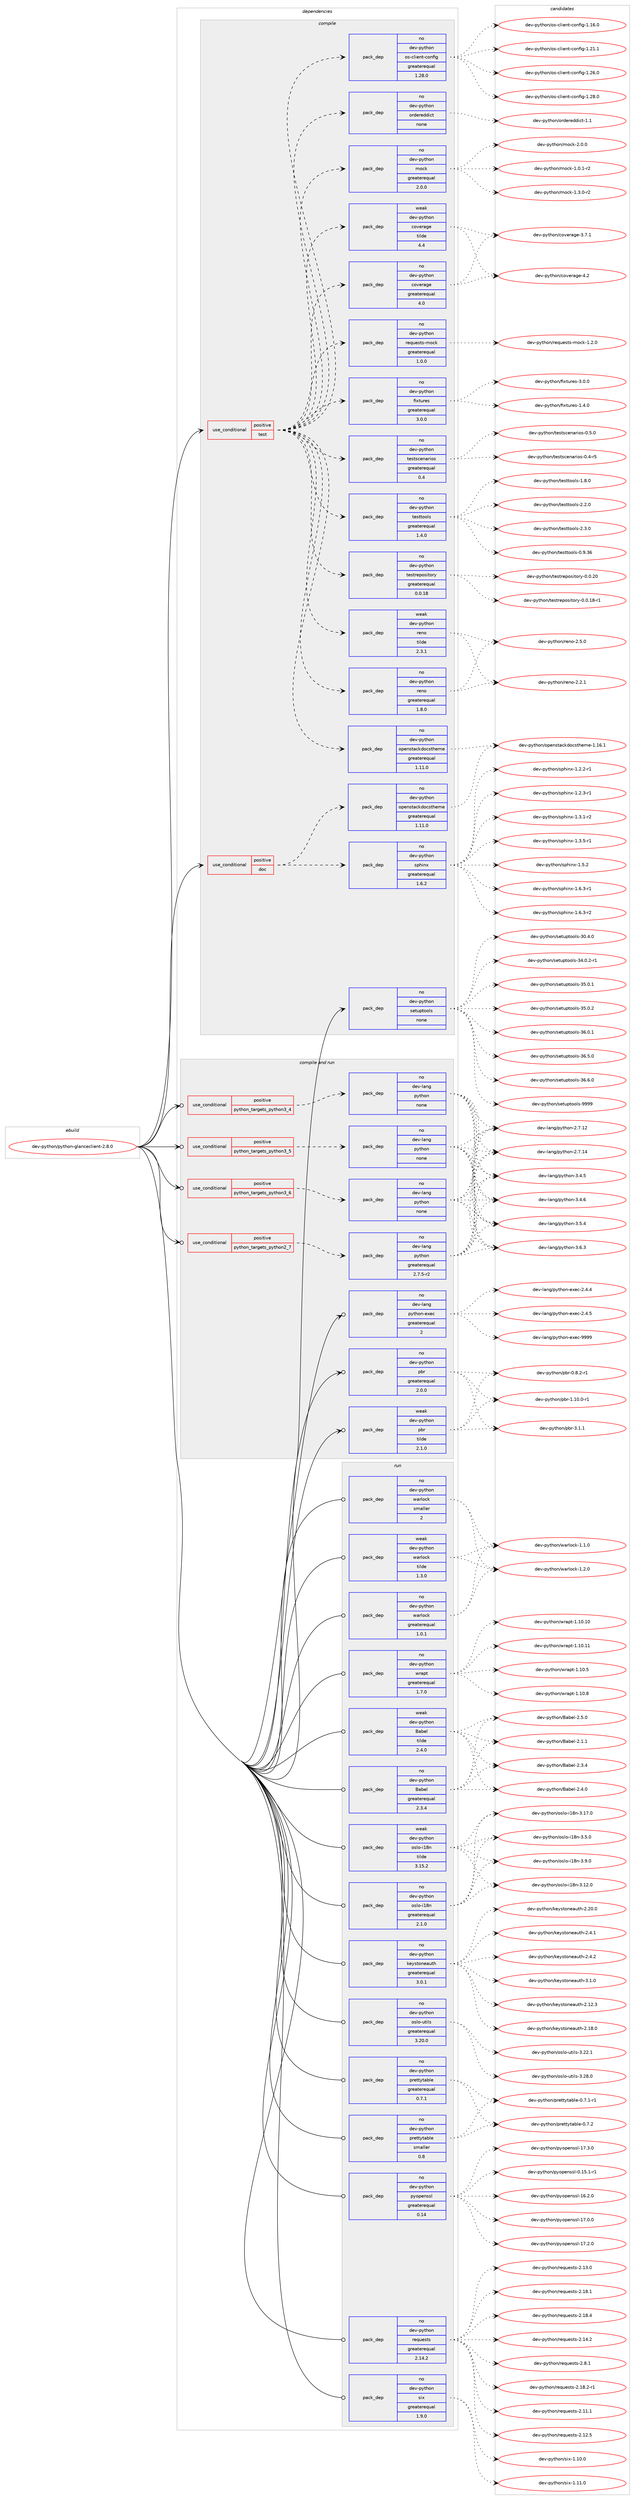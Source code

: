 digraph prolog {

# *************
# Graph options
# *************

newrank=true;
concentrate=true;
compound=true;
graph [rankdir=LR,fontname=Helvetica,fontsize=10,ranksep=1.5];#, ranksep=2.5, nodesep=0.2];
edge  [arrowhead=vee];
node  [fontname=Helvetica,fontsize=10];

# **********
# The ebuild
# **********

subgraph cluster_leftcol {
color=gray;
rank=same;
label=<<i>ebuild</i>>;
id [label="dev-python/python-glanceclient-2.8.0", color=red, width=4, href="../dev-python/python-glanceclient-2.8.0.svg"];
}

# ****************
# The dependencies
# ****************

subgraph cluster_midcol {
color=gray;
label=<<i>dependencies</i>>;
subgraph cluster_compile {
fillcolor="#eeeeee";
style=filled;
label=<<i>compile</i>>;
subgraph cond40049 {
dependency181586 [label=<<TABLE BORDER="0" CELLBORDER="1" CELLSPACING="0" CELLPADDING="4"><TR><TD ROWSPAN="3" CELLPADDING="10">use_conditional</TD></TR><TR><TD>positive</TD></TR><TR><TD>doc</TD></TR></TABLE>>, shape=none, color=red];
subgraph pack137589 {
dependency181587 [label=<<TABLE BORDER="0" CELLBORDER="1" CELLSPACING="0" CELLPADDING="4" WIDTH="220"><TR><TD ROWSPAN="6" CELLPADDING="30">pack_dep</TD></TR><TR><TD WIDTH="110">no</TD></TR><TR><TD>dev-python</TD></TR><TR><TD>openstackdocstheme</TD></TR><TR><TD>greaterequal</TD></TR><TR><TD>1.11.0</TD></TR></TABLE>>, shape=none, color=blue];
}
dependency181586:e -> dependency181587:w [weight=20,style="dashed",arrowhead="vee"];
subgraph pack137590 {
dependency181588 [label=<<TABLE BORDER="0" CELLBORDER="1" CELLSPACING="0" CELLPADDING="4" WIDTH="220"><TR><TD ROWSPAN="6" CELLPADDING="30">pack_dep</TD></TR><TR><TD WIDTH="110">no</TD></TR><TR><TD>dev-python</TD></TR><TR><TD>sphinx</TD></TR><TR><TD>greaterequal</TD></TR><TR><TD>1.6.2</TD></TR></TABLE>>, shape=none, color=blue];
}
dependency181586:e -> dependency181588:w [weight=20,style="dashed",arrowhead="vee"];
}
id:e -> dependency181586:w [weight=20,style="solid",arrowhead="vee"];
subgraph cond40050 {
dependency181589 [label=<<TABLE BORDER="0" CELLBORDER="1" CELLSPACING="0" CELLPADDING="4"><TR><TD ROWSPAN="3" CELLPADDING="10">use_conditional</TD></TR><TR><TD>positive</TD></TR><TR><TD>test</TD></TR></TABLE>>, shape=none, color=red];
subgraph pack137591 {
dependency181590 [label=<<TABLE BORDER="0" CELLBORDER="1" CELLSPACING="0" CELLPADDING="4" WIDTH="220"><TR><TD ROWSPAN="6" CELLPADDING="30">pack_dep</TD></TR><TR><TD WIDTH="110">no</TD></TR><TR><TD>dev-python</TD></TR><TR><TD>coverage</TD></TR><TR><TD>greaterequal</TD></TR><TR><TD>4.0</TD></TR></TABLE>>, shape=none, color=blue];
}
dependency181589:e -> dependency181590:w [weight=20,style="dashed",arrowhead="vee"];
subgraph pack137592 {
dependency181591 [label=<<TABLE BORDER="0" CELLBORDER="1" CELLSPACING="0" CELLPADDING="4" WIDTH="220"><TR><TD ROWSPAN="6" CELLPADDING="30">pack_dep</TD></TR><TR><TD WIDTH="110">weak</TD></TR><TR><TD>dev-python</TD></TR><TR><TD>coverage</TD></TR><TR><TD>tilde</TD></TR><TR><TD>4.4</TD></TR></TABLE>>, shape=none, color=blue];
}
dependency181589:e -> dependency181591:w [weight=20,style="dashed",arrowhead="vee"];
subgraph pack137593 {
dependency181592 [label=<<TABLE BORDER="0" CELLBORDER="1" CELLSPACING="0" CELLPADDING="4" WIDTH="220"><TR><TD ROWSPAN="6" CELLPADDING="30">pack_dep</TD></TR><TR><TD WIDTH="110">no</TD></TR><TR><TD>dev-python</TD></TR><TR><TD>mock</TD></TR><TR><TD>greaterequal</TD></TR><TR><TD>2.0.0</TD></TR></TABLE>>, shape=none, color=blue];
}
dependency181589:e -> dependency181592:w [weight=20,style="dashed",arrowhead="vee"];
subgraph pack137594 {
dependency181593 [label=<<TABLE BORDER="0" CELLBORDER="1" CELLSPACING="0" CELLPADDING="4" WIDTH="220"><TR><TD ROWSPAN="6" CELLPADDING="30">pack_dep</TD></TR><TR><TD WIDTH="110">no</TD></TR><TR><TD>dev-python</TD></TR><TR><TD>ordereddict</TD></TR><TR><TD>none</TD></TR><TR><TD></TD></TR></TABLE>>, shape=none, color=blue];
}
dependency181589:e -> dependency181593:w [weight=20,style="dashed",arrowhead="vee"];
subgraph pack137595 {
dependency181594 [label=<<TABLE BORDER="0" CELLBORDER="1" CELLSPACING="0" CELLPADDING="4" WIDTH="220"><TR><TD ROWSPAN="6" CELLPADDING="30">pack_dep</TD></TR><TR><TD WIDTH="110">no</TD></TR><TR><TD>dev-python</TD></TR><TR><TD>os-client-config</TD></TR><TR><TD>greaterequal</TD></TR><TR><TD>1.28.0</TD></TR></TABLE>>, shape=none, color=blue];
}
dependency181589:e -> dependency181594:w [weight=20,style="dashed",arrowhead="vee"];
subgraph pack137596 {
dependency181595 [label=<<TABLE BORDER="0" CELLBORDER="1" CELLSPACING="0" CELLPADDING="4" WIDTH="220"><TR><TD ROWSPAN="6" CELLPADDING="30">pack_dep</TD></TR><TR><TD WIDTH="110">no</TD></TR><TR><TD>dev-python</TD></TR><TR><TD>openstackdocstheme</TD></TR><TR><TD>greaterequal</TD></TR><TR><TD>1.11.0</TD></TR></TABLE>>, shape=none, color=blue];
}
dependency181589:e -> dependency181595:w [weight=20,style="dashed",arrowhead="vee"];
subgraph pack137597 {
dependency181596 [label=<<TABLE BORDER="0" CELLBORDER="1" CELLSPACING="0" CELLPADDING="4" WIDTH="220"><TR><TD ROWSPAN="6" CELLPADDING="30">pack_dep</TD></TR><TR><TD WIDTH="110">no</TD></TR><TR><TD>dev-python</TD></TR><TR><TD>reno</TD></TR><TR><TD>greaterequal</TD></TR><TR><TD>1.8.0</TD></TR></TABLE>>, shape=none, color=blue];
}
dependency181589:e -> dependency181596:w [weight=20,style="dashed",arrowhead="vee"];
subgraph pack137598 {
dependency181597 [label=<<TABLE BORDER="0" CELLBORDER="1" CELLSPACING="0" CELLPADDING="4" WIDTH="220"><TR><TD ROWSPAN="6" CELLPADDING="30">pack_dep</TD></TR><TR><TD WIDTH="110">weak</TD></TR><TR><TD>dev-python</TD></TR><TR><TD>reno</TD></TR><TR><TD>tilde</TD></TR><TR><TD>2.3.1</TD></TR></TABLE>>, shape=none, color=blue];
}
dependency181589:e -> dependency181597:w [weight=20,style="dashed",arrowhead="vee"];
subgraph pack137599 {
dependency181598 [label=<<TABLE BORDER="0" CELLBORDER="1" CELLSPACING="0" CELLPADDING="4" WIDTH="220"><TR><TD ROWSPAN="6" CELLPADDING="30">pack_dep</TD></TR><TR><TD WIDTH="110">no</TD></TR><TR><TD>dev-python</TD></TR><TR><TD>testrepository</TD></TR><TR><TD>greaterequal</TD></TR><TR><TD>0.0.18</TD></TR></TABLE>>, shape=none, color=blue];
}
dependency181589:e -> dependency181598:w [weight=20,style="dashed",arrowhead="vee"];
subgraph pack137600 {
dependency181599 [label=<<TABLE BORDER="0" CELLBORDER="1" CELLSPACING="0" CELLPADDING="4" WIDTH="220"><TR><TD ROWSPAN="6" CELLPADDING="30">pack_dep</TD></TR><TR><TD WIDTH="110">no</TD></TR><TR><TD>dev-python</TD></TR><TR><TD>testtools</TD></TR><TR><TD>greaterequal</TD></TR><TR><TD>1.4.0</TD></TR></TABLE>>, shape=none, color=blue];
}
dependency181589:e -> dependency181599:w [weight=20,style="dashed",arrowhead="vee"];
subgraph pack137601 {
dependency181600 [label=<<TABLE BORDER="0" CELLBORDER="1" CELLSPACING="0" CELLPADDING="4" WIDTH="220"><TR><TD ROWSPAN="6" CELLPADDING="30">pack_dep</TD></TR><TR><TD WIDTH="110">no</TD></TR><TR><TD>dev-python</TD></TR><TR><TD>testscenarios</TD></TR><TR><TD>greaterequal</TD></TR><TR><TD>0.4</TD></TR></TABLE>>, shape=none, color=blue];
}
dependency181589:e -> dependency181600:w [weight=20,style="dashed",arrowhead="vee"];
subgraph pack137602 {
dependency181601 [label=<<TABLE BORDER="0" CELLBORDER="1" CELLSPACING="0" CELLPADDING="4" WIDTH="220"><TR><TD ROWSPAN="6" CELLPADDING="30">pack_dep</TD></TR><TR><TD WIDTH="110">no</TD></TR><TR><TD>dev-python</TD></TR><TR><TD>fixtures</TD></TR><TR><TD>greaterequal</TD></TR><TR><TD>3.0.0</TD></TR></TABLE>>, shape=none, color=blue];
}
dependency181589:e -> dependency181601:w [weight=20,style="dashed",arrowhead="vee"];
subgraph pack137603 {
dependency181602 [label=<<TABLE BORDER="0" CELLBORDER="1" CELLSPACING="0" CELLPADDING="4" WIDTH="220"><TR><TD ROWSPAN="6" CELLPADDING="30">pack_dep</TD></TR><TR><TD WIDTH="110">no</TD></TR><TR><TD>dev-python</TD></TR><TR><TD>requests-mock</TD></TR><TR><TD>greaterequal</TD></TR><TR><TD>1.0.0</TD></TR></TABLE>>, shape=none, color=blue];
}
dependency181589:e -> dependency181602:w [weight=20,style="dashed",arrowhead="vee"];
}
id:e -> dependency181589:w [weight=20,style="solid",arrowhead="vee"];
subgraph pack137604 {
dependency181603 [label=<<TABLE BORDER="0" CELLBORDER="1" CELLSPACING="0" CELLPADDING="4" WIDTH="220"><TR><TD ROWSPAN="6" CELLPADDING="30">pack_dep</TD></TR><TR><TD WIDTH="110">no</TD></TR><TR><TD>dev-python</TD></TR><TR><TD>setuptools</TD></TR><TR><TD>none</TD></TR><TR><TD></TD></TR></TABLE>>, shape=none, color=blue];
}
id:e -> dependency181603:w [weight=20,style="solid",arrowhead="vee"];
}
subgraph cluster_compileandrun {
fillcolor="#eeeeee";
style=filled;
label=<<i>compile and run</i>>;
subgraph cond40051 {
dependency181604 [label=<<TABLE BORDER="0" CELLBORDER="1" CELLSPACING="0" CELLPADDING="4"><TR><TD ROWSPAN="3" CELLPADDING="10">use_conditional</TD></TR><TR><TD>positive</TD></TR><TR><TD>python_targets_python2_7</TD></TR></TABLE>>, shape=none, color=red];
subgraph pack137605 {
dependency181605 [label=<<TABLE BORDER="0" CELLBORDER="1" CELLSPACING="0" CELLPADDING="4" WIDTH="220"><TR><TD ROWSPAN="6" CELLPADDING="30">pack_dep</TD></TR><TR><TD WIDTH="110">no</TD></TR><TR><TD>dev-lang</TD></TR><TR><TD>python</TD></TR><TR><TD>greaterequal</TD></TR><TR><TD>2.7.5-r2</TD></TR></TABLE>>, shape=none, color=blue];
}
dependency181604:e -> dependency181605:w [weight=20,style="dashed",arrowhead="vee"];
}
id:e -> dependency181604:w [weight=20,style="solid",arrowhead="odotvee"];
subgraph cond40052 {
dependency181606 [label=<<TABLE BORDER="0" CELLBORDER="1" CELLSPACING="0" CELLPADDING="4"><TR><TD ROWSPAN="3" CELLPADDING="10">use_conditional</TD></TR><TR><TD>positive</TD></TR><TR><TD>python_targets_python3_4</TD></TR></TABLE>>, shape=none, color=red];
subgraph pack137606 {
dependency181607 [label=<<TABLE BORDER="0" CELLBORDER="1" CELLSPACING="0" CELLPADDING="4" WIDTH="220"><TR><TD ROWSPAN="6" CELLPADDING="30">pack_dep</TD></TR><TR><TD WIDTH="110">no</TD></TR><TR><TD>dev-lang</TD></TR><TR><TD>python</TD></TR><TR><TD>none</TD></TR><TR><TD></TD></TR></TABLE>>, shape=none, color=blue];
}
dependency181606:e -> dependency181607:w [weight=20,style="dashed",arrowhead="vee"];
}
id:e -> dependency181606:w [weight=20,style="solid",arrowhead="odotvee"];
subgraph cond40053 {
dependency181608 [label=<<TABLE BORDER="0" CELLBORDER="1" CELLSPACING="0" CELLPADDING="4"><TR><TD ROWSPAN="3" CELLPADDING="10">use_conditional</TD></TR><TR><TD>positive</TD></TR><TR><TD>python_targets_python3_5</TD></TR></TABLE>>, shape=none, color=red];
subgraph pack137607 {
dependency181609 [label=<<TABLE BORDER="0" CELLBORDER="1" CELLSPACING="0" CELLPADDING="4" WIDTH="220"><TR><TD ROWSPAN="6" CELLPADDING="30">pack_dep</TD></TR><TR><TD WIDTH="110">no</TD></TR><TR><TD>dev-lang</TD></TR><TR><TD>python</TD></TR><TR><TD>none</TD></TR><TR><TD></TD></TR></TABLE>>, shape=none, color=blue];
}
dependency181608:e -> dependency181609:w [weight=20,style="dashed",arrowhead="vee"];
}
id:e -> dependency181608:w [weight=20,style="solid",arrowhead="odotvee"];
subgraph cond40054 {
dependency181610 [label=<<TABLE BORDER="0" CELLBORDER="1" CELLSPACING="0" CELLPADDING="4"><TR><TD ROWSPAN="3" CELLPADDING="10">use_conditional</TD></TR><TR><TD>positive</TD></TR><TR><TD>python_targets_python3_6</TD></TR></TABLE>>, shape=none, color=red];
subgraph pack137608 {
dependency181611 [label=<<TABLE BORDER="0" CELLBORDER="1" CELLSPACING="0" CELLPADDING="4" WIDTH="220"><TR><TD ROWSPAN="6" CELLPADDING="30">pack_dep</TD></TR><TR><TD WIDTH="110">no</TD></TR><TR><TD>dev-lang</TD></TR><TR><TD>python</TD></TR><TR><TD>none</TD></TR><TR><TD></TD></TR></TABLE>>, shape=none, color=blue];
}
dependency181610:e -> dependency181611:w [weight=20,style="dashed",arrowhead="vee"];
}
id:e -> dependency181610:w [weight=20,style="solid",arrowhead="odotvee"];
subgraph pack137609 {
dependency181612 [label=<<TABLE BORDER="0" CELLBORDER="1" CELLSPACING="0" CELLPADDING="4" WIDTH="220"><TR><TD ROWSPAN="6" CELLPADDING="30">pack_dep</TD></TR><TR><TD WIDTH="110">no</TD></TR><TR><TD>dev-lang</TD></TR><TR><TD>python-exec</TD></TR><TR><TD>greaterequal</TD></TR><TR><TD>2</TD></TR></TABLE>>, shape=none, color=blue];
}
id:e -> dependency181612:w [weight=20,style="solid",arrowhead="odotvee"];
subgraph pack137610 {
dependency181613 [label=<<TABLE BORDER="0" CELLBORDER="1" CELLSPACING="0" CELLPADDING="4" WIDTH="220"><TR><TD ROWSPAN="6" CELLPADDING="30">pack_dep</TD></TR><TR><TD WIDTH="110">no</TD></TR><TR><TD>dev-python</TD></TR><TR><TD>pbr</TD></TR><TR><TD>greaterequal</TD></TR><TR><TD>2.0.0</TD></TR></TABLE>>, shape=none, color=blue];
}
id:e -> dependency181613:w [weight=20,style="solid",arrowhead="odotvee"];
subgraph pack137611 {
dependency181614 [label=<<TABLE BORDER="0" CELLBORDER="1" CELLSPACING="0" CELLPADDING="4" WIDTH="220"><TR><TD ROWSPAN="6" CELLPADDING="30">pack_dep</TD></TR><TR><TD WIDTH="110">weak</TD></TR><TR><TD>dev-python</TD></TR><TR><TD>pbr</TD></TR><TR><TD>tilde</TD></TR><TR><TD>2.1.0</TD></TR></TABLE>>, shape=none, color=blue];
}
id:e -> dependency181614:w [weight=20,style="solid",arrowhead="odotvee"];
}
subgraph cluster_run {
fillcolor="#eeeeee";
style=filled;
label=<<i>run</i>>;
subgraph pack137612 {
dependency181615 [label=<<TABLE BORDER="0" CELLBORDER="1" CELLSPACING="0" CELLPADDING="4" WIDTH="220"><TR><TD ROWSPAN="6" CELLPADDING="30">pack_dep</TD></TR><TR><TD WIDTH="110">no</TD></TR><TR><TD>dev-python</TD></TR><TR><TD>Babel</TD></TR><TR><TD>greaterequal</TD></TR><TR><TD>2.3.4</TD></TR></TABLE>>, shape=none, color=blue];
}
id:e -> dependency181615:w [weight=20,style="solid",arrowhead="odot"];
subgraph pack137613 {
dependency181616 [label=<<TABLE BORDER="0" CELLBORDER="1" CELLSPACING="0" CELLPADDING="4" WIDTH="220"><TR><TD ROWSPAN="6" CELLPADDING="30">pack_dep</TD></TR><TR><TD WIDTH="110">no</TD></TR><TR><TD>dev-python</TD></TR><TR><TD>keystoneauth</TD></TR><TR><TD>greaterequal</TD></TR><TR><TD>3.0.1</TD></TR></TABLE>>, shape=none, color=blue];
}
id:e -> dependency181616:w [weight=20,style="solid",arrowhead="odot"];
subgraph pack137614 {
dependency181617 [label=<<TABLE BORDER="0" CELLBORDER="1" CELLSPACING="0" CELLPADDING="4" WIDTH="220"><TR><TD ROWSPAN="6" CELLPADDING="30">pack_dep</TD></TR><TR><TD WIDTH="110">no</TD></TR><TR><TD>dev-python</TD></TR><TR><TD>oslo-i18n</TD></TR><TR><TD>greaterequal</TD></TR><TR><TD>2.1.0</TD></TR></TABLE>>, shape=none, color=blue];
}
id:e -> dependency181617:w [weight=20,style="solid",arrowhead="odot"];
subgraph pack137615 {
dependency181618 [label=<<TABLE BORDER="0" CELLBORDER="1" CELLSPACING="0" CELLPADDING="4" WIDTH="220"><TR><TD ROWSPAN="6" CELLPADDING="30">pack_dep</TD></TR><TR><TD WIDTH="110">no</TD></TR><TR><TD>dev-python</TD></TR><TR><TD>oslo-utils</TD></TR><TR><TD>greaterequal</TD></TR><TR><TD>3.20.0</TD></TR></TABLE>>, shape=none, color=blue];
}
id:e -> dependency181618:w [weight=20,style="solid",arrowhead="odot"];
subgraph pack137616 {
dependency181619 [label=<<TABLE BORDER="0" CELLBORDER="1" CELLSPACING="0" CELLPADDING="4" WIDTH="220"><TR><TD ROWSPAN="6" CELLPADDING="30">pack_dep</TD></TR><TR><TD WIDTH="110">no</TD></TR><TR><TD>dev-python</TD></TR><TR><TD>prettytable</TD></TR><TR><TD>greaterequal</TD></TR><TR><TD>0.7.1</TD></TR></TABLE>>, shape=none, color=blue];
}
id:e -> dependency181619:w [weight=20,style="solid",arrowhead="odot"];
subgraph pack137617 {
dependency181620 [label=<<TABLE BORDER="0" CELLBORDER="1" CELLSPACING="0" CELLPADDING="4" WIDTH="220"><TR><TD ROWSPAN="6" CELLPADDING="30">pack_dep</TD></TR><TR><TD WIDTH="110">no</TD></TR><TR><TD>dev-python</TD></TR><TR><TD>prettytable</TD></TR><TR><TD>smaller</TD></TR><TR><TD>0.8</TD></TR></TABLE>>, shape=none, color=blue];
}
id:e -> dependency181620:w [weight=20,style="solid",arrowhead="odot"];
subgraph pack137618 {
dependency181621 [label=<<TABLE BORDER="0" CELLBORDER="1" CELLSPACING="0" CELLPADDING="4" WIDTH="220"><TR><TD ROWSPAN="6" CELLPADDING="30">pack_dep</TD></TR><TR><TD WIDTH="110">no</TD></TR><TR><TD>dev-python</TD></TR><TR><TD>pyopenssl</TD></TR><TR><TD>greaterequal</TD></TR><TR><TD>0.14</TD></TR></TABLE>>, shape=none, color=blue];
}
id:e -> dependency181621:w [weight=20,style="solid",arrowhead="odot"];
subgraph pack137619 {
dependency181622 [label=<<TABLE BORDER="0" CELLBORDER="1" CELLSPACING="0" CELLPADDING="4" WIDTH="220"><TR><TD ROWSPAN="6" CELLPADDING="30">pack_dep</TD></TR><TR><TD WIDTH="110">no</TD></TR><TR><TD>dev-python</TD></TR><TR><TD>requests</TD></TR><TR><TD>greaterequal</TD></TR><TR><TD>2.14.2</TD></TR></TABLE>>, shape=none, color=blue];
}
id:e -> dependency181622:w [weight=20,style="solid",arrowhead="odot"];
subgraph pack137620 {
dependency181623 [label=<<TABLE BORDER="0" CELLBORDER="1" CELLSPACING="0" CELLPADDING="4" WIDTH="220"><TR><TD ROWSPAN="6" CELLPADDING="30">pack_dep</TD></TR><TR><TD WIDTH="110">no</TD></TR><TR><TD>dev-python</TD></TR><TR><TD>six</TD></TR><TR><TD>greaterequal</TD></TR><TR><TD>1.9.0</TD></TR></TABLE>>, shape=none, color=blue];
}
id:e -> dependency181623:w [weight=20,style="solid",arrowhead="odot"];
subgraph pack137621 {
dependency181624 [label=<<TABLE BORDER="0" CELLBORDER="1" CELLSPACING="0" CELLPADDING="4" WIDTH="220"><TR><TD ROWSPAN="6" CELLPADDING="30">pack_dep</TD></TR><TR><TD WIDTH="110">no</TD></TR><TR><TD>dev-python</TD></TR><TR><TD>warlock</TD></TR><TR><TD>greaterequal</TD></TR><TR><TD>1.0.1</TD></TR></TABLE>>, shape=none, color=blue];
}
id:e -> dependency181624:w [weight=20,style="solid",arrowhead="odot"];
subgraph pack137622 {
dependency181625 [label=<<TABLE BORDER="0" CELLBORDER="1" CELLSPACING="0" CELLPADDING="4" WIDTH="220"><TR><TD ROWSPAN="6" CELLPADDING="30">pack_dep</TD></TR><TR><TD WIDTH="110">no</TD></TR><TR><TD>dev-python</TD></TR><TR><TD>warlock</TD></TR><TR><TD>smaller</TD></TR><TR><TD>2</TD></TR></TABLE>>, shape=none, color=blue];
}
id:e -> dependency181625:w [weight=20,style="solid",arrowhead="odot"];
subgraph pack137623 {
dependency181626 [label=<<TABLE BORDER="0" CELLBORDER="1" CELLSPACING="0" CELLPADDING="4" WIDTH="220"><TR><TD ROWSPAN="6" CELLPADDING="30">pack_dep</TD></TR><TR><TD WIDTH="110">no</TD></TR><TR><TD>dev-python</TD></TR><TR><TD>wrapt</TD></TR><TR><TD>greaterequal</TD></TR><TR><TD>1.7.0</TD></TR></TABLE>>, shape=none, color=blue];
}
id:e -> dependency181626:w [weight=20,style="solid",arrowhead="odot"];
subgraph pack137624 {
dependency181627 [label=<<TABLE BORDER="0" CELLBORDER="1" CELLSPACING="0" CELLPADDING="4" WIDTH="220"><TR><TD ROWSPAN="6" CELLPADDING="30">pack_dep</TD></TR><TR><TD WIDTH="110">weak</TD></TR><TR><TD>dev-python</TD></TR><TR><TD>Babel</TD></TR><TR><TD>tilde</TD></TR><TR><TD>2.4.0</TD></TR></TABLE>>, shape=none, color=blue];
}
id:e -> dependency181627:w [weight=20,style="solid",arrowhead="odot"];
subgraph pack137625 {
dependency181628 [label=<<TABLE BORDER="0" CELLBORDER="1" CELLSPACING="0" CELLPADDING="4" WIDTH="220"><TR><TD ROWSPAN="6" CELLPADDING="30">pack_dep</TD></TR><TR><TD WIDTH="110">weak</TD></TR><TR><TD>dev-python</TD></TR><TR><TD>oslo-i18n</TD></TR><TR><TD>tilde</TD></TR><TR><TD>3.15.2</TD></TR></TABLE>>, shape=none, color=blue];
}
id:e -> dependency181628:w [weight=20,style="solid",arrowhead="odot"];
subgraph pack137626 {
dependency181629 [label=<<TABLE BORDER="0" CELLBORDER="1" CELLSPACING="0" CELLPADDING="4" WIDTH="220"><TR><TD ROWSPAN="6" CELLPADDING="30">pack_dep</TD></TR><TR><TD WIDTH="110">weak</TD></TR><TR><TD>dev-python</TD></TR><TR><TD>warlock</TD></TR><TR><TD>tilde</TD></TR><TR><TD>1.3.0</TD></TR></TABLE>>, shape=none, color=blue];
}
id:e -> dependency181629:w [weight=20,style="solid",arrowhead="odot"];
}
}

# **************
# The candidates
# **************

subgraph cluster_choices {
rank=same;
color=gray;
label=<<i>candidates</i>>;

subgraph choice137589 {
color=black;
nodesep=1;
choice100101118451121211161041111104711111210111011511697991071001119911511610410110910145494649544649 [label="dev-python/openstackdocstheme-1.16.1", color=red, width=4,href="../dev-python/openstackdocstheme-1.16.1.svg"];
dependency181587:e -> choice100101118451121211161041111104711111210111011511697991071001119911511610410110910145494649544649:w [style=dotted,weight="100"];
}
subgraph choice137590 {
color=black;
nodesep=1;
choice10010111845112121116104111110471151121041051101204549465046504511449 [label="dev-python/sphinx-1.2.2-r1", color=red, width=4,href="../dev-python/sphinx-1.2.2-r1.svg"];
choice10010111845112121116104111110471151121041051101204549465046514511449 [label="dev-python/sphinx-1.2.3-r1", color=red, width=4,href="../dev-python/sphinx-1.2.3-r1.svg"];
choice10010111845112121116104111110471151121041051101204549465146494511450 [label="dev-python/sphinx-1.3.1-r2", color=red, width=4,href="../dev-python/sphinx-1.3.1-r2.svg"];
choice10010111845112121116104111110471151121041051101204549465146534511449 [label="dev-python/sphinx-1.3.5-r1", color=red, width=4,href="../dev-python/sphinx-1.3.5-r1.svg"];
choice1001011184511212111610411111047115112104105110120454946534650 [label="dev-python/sphinx-1.5.2", color=red, width=4,href="../dev-python/sphinx-1.5.2.svg"];
choice10010111845112121116104111110471151121041051101204549465446514511449 [label="dev-python/sphinx-1.6.3-r1", color=red, width=4,href="../dev-python/sphinx-1.6.3-r1.svg"];
choice10010111845112121116104111110471151121041051101204549465446514511450 [label="dev-python/sphinx-1.6.3-r2", color=red, width=4,href="../dev-python/sphinx-1.6.3-r2.svg"];
dependency181588:e -> choice10010111845112121116104111110471151121041051101204549465046504511449:w [style=dotted,weight="100"];
dependency181588:e -> choice10010111845112121116104111110471151121041051101204549465046514511449:w [style=dotted,weight="100"];
dependency181588:e -> choice10010111845112121116104111110471151121041051101204549465146494511450:w [style=dotted,weight="100"];
dependency181588:e -> choice10010111845112121116104111110471151121041051101204549465146534511449:w [style=dotted,weight="100"];
dependency181588:e -> choice1001011184511212111610411111047115112104105110120454946534650:w [style=dotted,weight="100"];
dependency181588:e -> choice10010111845112121116104111110471151121041051101204549465446514511449:w [style=dotted,weight="100"];
dependency181588:e -> choice10010111845112121116104111110471151121041051101204549465446514511450:w [style=dotted,weight="100"];
}
subgraph choice137591 {
color=black;
nodesep=1;
choice10010111845112121116104111110479911111810111497103101455146554649 [label="dev-python/coverage-3.7.1", color=red, width=4,href="../dev-python/coverage-3.7.1.svg"];
choice1001011184511212111610411111047991111181011149710310145524650 [label="dev-python/coverage-4.2", color=red, width=4,href="../dev-python/coverage-4.2.svg"];
dependency181590:e -> choice10010111845112121116104111110479911111810111497103101455146554649:w [style=dotted,weight="100"];
dependency181590:e -> choice1001011184511212111610411111047991111181011149710310145524650:w [style=dotted,weight="100"];
}
subgraph choice137592 {
color=black;
nodesep=1;
choice10010111845112121116104111110479911111810111497103101455146554649 [label="dev-python/coverage-3.7.1", color=red, width=4,href="../dev-python/coverage-3.7.1.svg"];
choice1001011184511212111610411111047991111181011149710310145524650 [label="dev-python/coverage-4.2", color=red, width=4,href="../dev-python/coverage-4.2.svg"];
dependency181591:e -> choice10010111845112121116104111110479911111810111497103101455146554649:w [style=dotted,weight="100"];
dependency181591:e -> choice1001011184511212111610411111047991111181011149710310145524650:w [style=dotted,weight="100"];
}
subgraph choice137593 {
color=black;
nodesep=1;
choice1001011184511212111610411111047109111991074549464846494511450 [label="dev-python/mock-1.0.1-r2", color=red, width=4,href="../dev-python/mock-1.0.1-r2.svg"];
choice1001011184511212111610411111047109111991074549465146484511450 [label="dev-python/mock-1.3.0-r2", color=red, width=4,href="../dev-python/mock-1.3.0-r2.svg"];
choice100101118451121211161041111104710911199107455046484648 [label="dev-python/mock-2.0.0", color=red, width=4,href="../dev-python/mock-2.0.0.svg"];
dependency181592:e -> choice1001011184511212111610411111047109111991074549464846494511450:w [style=dotted,weight="100"];
dependency181592:e -> choice1001011184511212111610411111047109111991074549465146484511450:w [style=dotted,weight="100"];
dependency181592:e -> choice100101118451121211161041111104710911199107455046484648:w [style=dotted,weight="100"];
}
subgraph choice137594 {
color=black;
nodesep=1;
choice10010111845112121116104111110471111141001011141011001001059911645494649 [label="dev-python/ordereddict-1.1", color=red, width=4,href="../dev-python/ordereddict-1.1.svg"];
dependency181593:e -> choice10010111845112121116104111110471111141001011141011001001059911645494649:w [style=dotted,weight="100"];
}
subgraph choice137595 {
color=black;
nodesep=1;
choice10010111845112121116104111110471111154599108105101110116459911111010210510345494649544648 [label="dev-python/os-client-config-1.16.0", color=red, width=4,href="../dev-python/os-client-config-1.16.0.svg"];
choice10010111845112121116104111110471111154599108105101110116459911111010210510345494650494649 [label="dev-python/os-client-config-1.21.1", color=red, width=4,href="../dev-python/os-client-config-1.21.1.svg"];
choice10010111845112121116104111110471111154599108105101110116459911111010210510345494650544648 [label="dev-python/os-client-config-1.26.0", color=red, width=4,href="../dev-python/os-client-config-1.26.0.svg"];
choice10010111845112121116104111110471111154599108105101110116459911111010210510345494650564648 [label="dev-python/os-client-config-1.28.0", color=red, width=4,href="../dev-python/os-client-config-1.28.0.svg"];
dependency181594:e -> choice10010111845112121116104111110471111154599108105101110116459911111010210510345494649544648:w [style=dotted,weight="100"];
dependency181594:e -> choice10010111845112121116104111110471111154599108105101110116459911111010210510345494650494649:w [style=dotted,weight="100"];
dependency181594:e -> choice10010111845112121116104111110471111154599108105101110116459911111010210510345494650544648:w [style=dotted,weight="100"];
dependency181594:e -> choice10010111845112121116104111110471111154599108105101110116459911111010210510345494650564648:w [style=dotted,weight="100"];
}
subgraph choice137596 {
color=black;
nodesep=1;
choice100101118451121211161041111104711111210111011511697991071001119911511610410110910145494649544649 [label="dev-python/openstackdocstheme-1.16.1", color=red, width=4,href="../dev-python/openstackdocstheme-1.16.1.svg"];
dependency181595:e -> choice100101118451121211161041111104711111210111011511697991071001119911511610410110910145494649544649:w [style=dotted,weight="100"];
}
subgraph choice137597 {
color=black;
nodesep=1;
choice1001011184511212111610411111047114101110111455046504649 [label="dev-python/reno-2.2.1", color=red, width=4,href="../dev-python/reno-2.2.1.svg"];
choice1001011184511212111610411111047114101110111455046534648 [label="dev-python/reno-2.5.0", color=red, width=4,href="../dev-python/reno-2.5.0.svg"];
dependency181596:e -> choice1001011184511212111610411111047114101110111455046504649:w [style=dotted,weight="100"];
dependency181596:e -> choice1001011184511212111610411111047114101110111455046534648:w [style=dotted,weight="100"];
}
subgraph choice137598 {
color=black;
nodesep=1;
choice1001011184511212111610411111047114101110111455046504649 [label="dev-python/reno-2.2.1", color=red, width=4,href="../dev-python/reno-2.2.1.svg"];
choice1001011184511212111610411111047114101110111455046534648 [label="dev-python/reno-2.5.0", color=red, width=4,href="../dev-python/reno-2.5.0.svg"];
dependency181597:e -> choice1001011184511212111610411111047114101110111455046504649:w [style=dotted,weight="100"];
dependency181597:e -> choice1001011184511212111610411111047114101110111455046534648:w [style=dotted,weight="100"];
}
subgraph choice137599 {
color=black;
nodesep=1;
choice1001011184511212111610411111047116101115116114101112111115105116111114121454846484649564511449 [label="dev-python/testrepository-0.0.18-r1", color=red, width=4,href="../dev-python/testrepository-0.0.18-r1.svg"];
choice100101118451121211161041111104711610111511611410111211111510511611111412145484648465048 [label="dev-python/testrepository-0.0.20", color=red, width=4,href="../dev-python/testrepository-0.0.20.svg"];
dependency181598:e -> choice1001011184511212111610411111047116101115116114101112111115105116111114121454846484649564511449:w [style=dotted,weight="100"];
dependency181598:e -> choice100101118451121211161041111104711610111511611410111211111510511611111412145484648465048:w [style=dotted,weight="100"];
}
subgraph choice137600 {
color=black;
nodesep=1;
choice100101118451121211161041111104711610111511611611111110811545484657465154 [label="dev-python/testtools-0.9.36", color=red, width=4,href="../dev-python/testtools-0.9.36.svg"];
choice1001011184511212111610411111047116101115116116111111108115454946564648 [label="dev-python/testtools-1.8.0", color=red, width=4,href="../dev-python/testtools-1.8.0.svg"];
choice1001011184511212111610411111047116101115116116111111108115455046504648 [label="dev-python/testtools-2.2.0", color=red, width=4,href="../dev-python/testtools-2.2.0.svg"];
choice1001011184511212111610411111047116101115116116111111108115455046514648 [label="dev-python/testtools-2.3.0", color=red, width=4,href="../dev-python/testtools-2.3.0.svg"];
dependency181599:e -> choice100101118451121211161041111104711610111511611611111110811545484657465154:w [style=dotted,weight="100"];
dependency181599:e -> choice1001011184511212111610411111047116101115116116111111108115454946564648:w [style=dotted,weight="100"];
dependency181599:e -> choice1001011184511212111610411111047116101115116116111111108115455046504648:w [style=dotted,weight="100"];
dependency181599:e -> choice1001011184511212111610411111047116101115116116111111108115455046514648:w [style=dotted,weight="100"];
}
subgraph choice137601 {
color=black;
nodesep=1;
choice10010111845112121116104111110471161011151161159910111097114105111115454846524511453 [label="dev-python/testscenarios-0.4-r5", color=red, width=4,href="../dev-python/testscenarios-0.4-r5.svg"];
choice10010111845112121116104111110471161011151161159910111097114105111115454846534648 [label="dev-python/testscenarios-0.5.0", color=red, width=4,href="../dev-python/testscenarios-0.5.0.svg"];
dependency181600:e -> choice10010111845112121116104111110471161011151161159910111097114105111115454846524511453:w [style=dotted,weight="100"];
dependency181600:e -> choice10010111845112121116104111110471161011151161159910111097114105111115454846534648:w [style=dotted,weight="100"];
}
subgraph choice137602 {
color=black;
nodesep=1;
choice1001011184511212111610411111047102105120116117114101115454946524648 [label="dev-python/fixtures-1.4.0", color=red, width=4,href="../dev-python/fixtures-1.4.0.svg"];
choice1001011184511212111610411111047102105120116117114101115455146484648 [label="dev-python/fixtures-3.0.0", color=red, width=4,href="../dev-python/fixtures-3.0.0.svg"];
dependency181601:e -> choice1001011184511212111610411111047102105120116117114101115454946524648:w [style=dotted,weight="100"];
dependency181601:e -> choice1001011184511212111610411111047102105120116117114101115455146484648:w [style=dotted,weight="100"];
}
subgraph choice137603 {
color=black;
nodesep=1;
choice10010111845112121116104111110471141011131171011151161154510911199107454946504648 [label="dev-python/requests-mock-1.2.0", color=red, width=4,href="../dev-python/requests-mock-1.2.0.svg"];
dependency181602:e -> choice10010111845112121116104111110471141011131171011151161154510911199107454946504648:w [style=dotted,weight="100"];
}
subgraph choice137604 {
color=black;
nodesep=1;
choice100101118451121211161041111104711510111611711211611111110811545514846524648 [label="dev-python/setuptools-30.4.0", color=red, width=4,href="../dev-python/setuptools-30.4.0.svg"];
choice1001011184511212111610411111047115101116117112116111111108115455152464846504511449 [label="dev-python/setuptools-34.0.2-r1", color=red, width=4,href="../dev-python/setuptools-34.0.2-r1.svg"];
choice100101118451121211161041111104711510111611711211611111110811545515346484649 [label="dev-python/setuptools-35.0.1", color=red, width=4,href="../dev-python/setuptools-35.0.1.svg"];
choice100101118451121211161041111104711510111611711211611111110811545515346484650 [label="dev-python/setuptools-35.0.2", color=red, width=4,href="../dev-python/setuptools-35.0.2.svg"];
choice100101118451121211161041111104711510111611711211611111110811545515446484649 [label="dev-python/setuptools-36.0.1", color=red, width=4,href="../dev-python/setuptools-36.0.1.svg"];
choice100101118451121211161041111104711510111611711211611111110811545515446534648 [label="dev-python/setuptools-36.5.0", color=red, width=4,href="../dev-python/setuptools-36.5.0.svg"];
choice100101118451121211161041111104711510111611711211611111110811545515446544648 [label="dev-python/setuptools-36.6.0", color=red, width=4,href="../dev-python/setuptools-36.6.0.svg"];
choice10010111845112121116104111110471151011161171121161111111081154557575757 [label="dev-python/setuptools-9999", color=red, width=4,href="../dev-python/setuptools-9999.svg"];
dependency181603:e -> choice100101118451121211161041111104711510111611711211611111110811545514846524648:w [style=dotted,weight="100"];
dependency181603:e -> choice1001011184511212111610411111047115101116117112116111111108115455152464846504511449:w [style=dotted,weight="100"];
dependency181603:e -> choice100101118451121211161041111104711510111611711211611111110811545515346484649:w [style=dotted,weight="100"];
dependency181603:e -> choice100101118451121211161041111104711510111611711211611111110811545515346484650:w [style=dotted,weight="100"];
dependency181603:e -> choice100101118451121211161041111104711510111611711211611111110811545515446484649:w [style=dotted,weight="100"];
dependency181603:e -> choice100101118451121211161041111104711510111611711211611111110811545515446534648:w [style=dotted,weight="100"];
dependency181603:e -> choice100101118451121211161041111104711510111611711211611111110811545515446544648:w [style=dotted,weight="100"];
dependency181603:e -> choice10010111845112121116104111110471151011161171121161111111081154557575757:w [style=dotted,weight="100"];
}
subgraph choice137605 {
color=black;
nodesep=1;
choice10010111845108971101034711212111610411111045504655464950 [label="dev-lang/python-2.7.12", color=red, width=4,href="../dev-lang/python-2.7.12.svg"];
choice10010111845108971101034711212111610411111045504655464952 [label="dev-lang/python-2.7.14", color=red, width=4,href="../dev-lang/python-2.7.14.svg"];
choice100101118451089711010347112121116104111110455146524653 [label="dev-lang/python-3.4.5", color=red, width=4,href="../dev-lang/python-3.4.5.svg"];
choice100101118451089711010347112121116104111110455146524654 [label="dev-lang/python-3.4.6", color=red, width=4,href="../dev-lang/python-3.4.6.svg"];
choice100101118451089711010347112121116104111110455146534652 [label="dev-lang/python-3.5.4", color=red, width=4,href="../dev-lang/python-3.5.4.svg"];
choice100101118451089711010347112121116104111110455146544651 [label="dev-lang/python-3.6.3", color=red, width=4,href="../dev-lang/python-3.6.3.svg"];
dependency181605:e -> choice10010111845108971101034711212111610411111045504655464950:w [style=dotted,weight="100"];
dependency181605:e -> choice10010111845108971101034711212111610411111045504655464952:w [style=dotted,weight="100"];
dependency181605:e -> choice100101118451089711010347112121116104111110455146524653:w [style=dotted,weight="100"];
dependency181605:e -> choice100101118451089711010347112121116104111110455146524654:w [style=dotted,weight="100"];
dependency181605:e -> choice100101118451089711010347112121116104111110455146534652:w [style=dotted,weight="100"];
dependency181605:e -> choice100101118451089711010347112121116104111110455146544651:w [style=dotted,weight="100"];
}
subgraph choice137606 {
color=black;
nodesep=1;
choice10010111845108971101034711212111610411111045504655464950 [label="dev-lang/python-2.7.12", color=red, width=4,href="../dev-lang/python-2.7.12.svg"];
choice10010111845108971101034711212111610411111045504655464952 [label="dev-lang/python-2.7.14", color=red, width=4,href="../dev-lang/python-2.7.14.svg"];
choice100101118451089711010347112121116104111110455146524653 [label="dev-lang/python-3.4.5", color=red, width=4,href="../dev-lang/python-3.4.5.svg"];
choice100101118451089711010347112121116104111110455146524654 [label="dev-lang/python-3.4.6", color=red, width=4,href="../dev-lang/python-3.4.6.svg"];
choice100101118451089711010347112121116104111110455146534652 [label="dev-lang/python-3.5.4", color=red, width=4,href="../dev-lang/python-3.5.4.svg"];
choice100101118451089711010347112121116104111110455146544651 [label="dev-lang/python-3.6.3", color=red, width=4,href="../dev-lang/python-3.6.3.svg"];
dependency181607:e -> choice10010111845108971101034711212111610411111045504655464950:w [style=dotted,weight="100"];
dependency181607:e -> choice10010111845108971101034711212111610411111045504655464952:w [style=dotted,weight="100"];
dependency181607:e -> choice100101118451089711010347112121116104111110455146524653:w [style=dotted,weight="100"];
dependency181607:e -> choice100101118451089711010347112121116104111110455146524654:w [style=dotted,weight="100"];
dependency181607:e -> choice100101118451089711010347112121116104111110455146534652:w [style=dotted,weight="100"];
dependency181607:e -> choice100101118451089711010347112121116104111110455146544651:w [style=dotted,weight="100"];
}
subgraph choice137607 {
color=black;
nodesep=1;
choice10010111845108971101034711212111610411111045504655464950 [label="dev-lang/python-2.7.12", color=red, width=4,href="../dev-lang/python-2.7.12.svg"];
choice10010111845108971101034711212111610411111045504655464952 [label="dev-lang/python-2.7.14", color=red, width=4,href="../dev-lang/python-2.7.14.svg"];
choice100101118451089711010347112121116104111110455146524653 [label="dev-lang/python-3.4.5", color=red, width=4,href="../dev-lang/python-3.4.5.svg"];
choice100101118451089711010347112121116104111110455146524654 [label="dev-lang/python-3.4.6", color=red, width=4,href="../dev-lang/python-3.4.6.svg"];
choice100101118451089711010347112121116104111110455146534652 [label="dev-lang/python-3.5.4", color=red, width=4,href="../dev-lang/python-3.5.4.svg"];
choice100101118451089711010347112121116104111110455146544651 [label="dev-lang/python-3.6.3", color=red, width=4,href="../dev-lang/python-3.6.3.svg"];
dependency181609:e -> choice10010111845108971101034711212111610411111045504655464950:w [style=dotted,weight="100"];
dependency181609:e -> choice10010111845108971101034711212111610411111045504655464952:w [style=dotted,weight="100"];
dependency181609:e -> choice100101118451089711010347112121116104111110455146524653:w [style=dotted,weight="100"];
dependency181609:e -> choice100101118451089711010347112121116104111110455146524654:w [style=dotted,weight="100"];
dependency181609:e -> choice100101118451089711010347112121116104111110455146534652:w [style=dotted,weight="100"];
dependency181609:e -> choice100101118451089711010347112121116104111110455146544651:w [style=dotted,weight="100"];
}
subgraph choice137608 {
color=black;
nodesep=1;
choice10010111845108971101034711212111610411111045504655464950 [label="dev-lang/python-2.7.12", color=red, width=4,href="../dev-lang/python-2.7.12.svg"];
choice10010111845108971101034711212111610411111045504655464952 [label="dev-lang/python-2.7.14", color=red, width=4,href="../dev-lang/python-2.7.14.svg"];
choice100101118451089711010347112121116104111110455146524653 [label="dev-lang/python-3.4.5", color=red, width=4,href="../dev-lang/python-3.4.5.svg"];
choice100101118451089711010347112121116104111110455146524654 [label="dev-lang/python-3.4.6", color=red, width=4,href="../dev-lang/python-3.4.6.svg"];
choice100101118451089711010347112121116104111110455146534652 [label="dev-lang/python-3.5.4", color=red, width=4,href="../dev-lang/python-3.5.4.svg"];
choice100101118451089711010347112121116104111110455146544651 [label="dev-lang/python-3.6.3", color=red, width=4,href="../dev-lang/python-3.6.3.svg"];
dependency181611:e -> choice10010111845108971101034711212111610411111045504655464950:w [style=dotted,weight="100"];
dependency181611:e -> choice10010111845108971101034711212111610411111045504655464952:w [style=dotted,weight="100"];
dependency181611:e -> choice100101118451089711010347112121116104111110455146524653:w [style=dotted,weight="100"];
dependency181611:e -> choice100101118451089711010347112121116104111110455146524654:w [style=dotted,weight="100"];
dependency181611:e -> choice100101118451089711010347112121116104111110455146534652:w [style=dotted,weight="100"];
dependency181611:e -> choice100101118451089711010347112121116104111110455146544651:w [style=dotted,weight="100"];
}
subgraph choice137609 {
color=black;
nodesep=1;
choice1001011184510897110103471121211161041111104510112010199455046524652 [label="dev-lang/python-exec-2.4.4", color=red, width=4,href="../dev-lang/python-exec-2.4.4.svg"];
choice1001011184510897110103471121211161041111104510112010199455046524653 [label="dev-lang/python-exec-2.4.5", color=red, width=4,href="../dev-lang/python-exec-2.4.5.svg"];
choice10010111845108971101034711212111610411111045101120101994557575757 [label="dev-lang/python-exec-9999", color=red, width=4,href="../dev-lang/python-exec-9999.svg"];
dependency181612:e -> choice1001011184510897110103471121211161041111104510112010199455046524652:w [style=dotted,weight="100"];
dependency181612:e -> choice1001011184510897110103471121211161041111104510112010199455046524653:w [style=dotted,weight="100"];
dependency181612:e -> choice10010111845108971101034711212111610411111045101120101994557575757:w [style=dotted,weight="100"];
}
subgraph choice137610 {
color=black;
nodesep=1;
choice1001011184511212111610411111047112981144548465646504511449 [label="dev-python/pbr-0.8.2-r1", color=red, width=4,href="../dev-python/pbr-0.8.2-r1.svg"];
choice100101118451121211161041111104711298114454946494846484511449 [label="dev-python/pbr-1.10.0-r1", color=red, width=4,href="../dev-python/pbr-1.10.0-r1.svg"];
choice100101118451121211161041111104711298114455146494649 [label="dev-python/pbr-3.1.1", color=red, width=4,href="../dev-python/pbr-3.1.1.svg"];
dependency181613:e -> choice1001011184511212111610411111047112981144548465646504511449:w [style=dotted,weight="100"];
dependency181613:e -> choice100101118451121211161041111104711298114454946494846484511449:w [style=dotted,weight="100"];
dependency181613:e -> choice100101118451121211161041111104711298114455146494649:w [style=dotted,weight="100"];
}
subgraph choice137611 {
color=black;
nodesep=1;
choice1001011184511212111610411111047112981144548465646504511449 [label="dev-python/pbr-0.8.2-r1", color=red, width=4,href="../dev-python/pbr-0.8.2-r1.svg"];
choice100101118451121211161041111104711298114454946494846484511449 [label="dev-python/pbr-1.10.0-r1", color=red, width=4,href="../dev-python/pbr-1.10.0-r1.svg"];
choice100101118451121211161041111104711298114455146494649 [label="dev-python/pbr-3.1.1", color=red, width=4,href="../dev-python/pbr-3.1.1.svg"];
dependency181614:e -> choice1001011184511212111610411111047112981144548465646504511449:w [style=dotted,weight="100"];
dependency181614:e -> choice100101118451121211161041111104711298114454946494846484511449:w [style=dotted,weight="100"];
dependency181614:e -> choice100101118451121211161041111104711298114455146494649:w [style=dotted,weight="100"];
}
subgraph choice137612 {
color=black;
nodesep=1;
choice1001011184511212111610411111047669798101108455046494649 [label="dev-python/Babel-2.1.1", color=red, width=4,href="../dev-python/Babel-2.1.1.svg"];
choice1001011184511212111610411111047669798101108455046514652 [label="dev-python/Babel-2.3.4", color=red, width=4,href="../dev-python/Babel-2.3.4.svg"];
choice1001011184511212111610411111047669798101108455046524648 [label="dev-python/Babel-2.4.0", color=red, width=4,href="../dev-python/Babel-2.4.0.svg"];
choice1001011184511212111610411111047669798101108455046534648 [label="dev-python/Babel-2.5.0", color=red, width=4,href="../dev-python/Babel-2.5.0.svg"];
dependency181615:e -> choice1001011184511212111610411111047669798101108455046494649:w [style=dotted,weight="100"];
dependency181615:e -> choice1001011184511212111610411111047669798101108455046514652:w [style=dotted,weight="100"];
dependency181615:e -> choice1001011184511212111610411111047669798101108455046524648:w [style=dotted,weight="100"];
dependency181615:e -> choice1001011184511212111610411111047669798101108455046534648:w [style=dotted,weight="100"];
}
subgraph choice137613 {
color=black;
nodesep=1;
choice10010111845112121116104111110471071011211151161111101019711711610445504649504651 [label="dev-python/keystoneauth-2.12.3", color=red, width=4,href="../dev-python/keystoneauth-2.12.3.svg"];
choice10010111845112121116104111110471071011211151161111101019711711610445504649564648 [label="dev-python/keystoneauth-2.18.0", color=red, width=4,href="../dev-python/keystoneauth-2.18.0.svg"];
choice10010111845112121116104111110471071011211151161111101019711711610445504650484648 [label="dev-python/keystoneauth-2.20.0", color=red, width=4,href="../dev-python/keystoneauth-2.20.0.svg"];
choice100101118451121211161041111104710710112111511611111010197117116104455046524649 [label="dev-python/keystoneauth-2.4.1", color=red, width=4,href="../dev-python/keystoneauth-2.4.1.svg"];
choice100101118451121211161041111104710710112111511611111010197117116104455046524650 [label="dev-python/keystoneauth-2.4.2", color=red, width=4,href="../dev-python/keystoneauth-2.4.2.svg"];
choice100101118451121211161041111104710710112111511611111010197117116104455146494648 [label="dev-python/keystoneauth-3.1.0", color=red, width=4,href="../dev-python/keystoneauth-3.1.0.svg"];
dependency181616:e -> choice10010111845112121116104111110471071011211151161111101019711711610445504649504651:w [style=dotted,weight="100"];
dependency181616:e -> choice10010111845112121116104111110471071011211151161111101019711711610445504649564648:w [style=dotted,weight="100"];
dependency181616:e -> choice10010111845112121116104111110471071011211151161111101019711711610445504650484648:w [style=dotted,weight="100"];
dependency181616:e -> choice100101118451121211161041111104710710112111511611111010197117116104455046524649:w [style=dotted,weight="100"];
dependency181616:e -> choice100101118451121211161041111104710710112111511611111010197117116104455046524650:w [style=dotted,weight="100"];
dependency181616:e -> choice100101118451121211161041111104710710112111511611111010197117116104455146494648:w [style=dotted,weight="100"];
}
subgraph choice137614 {
color=black;
nodesep=1;
choice100101118451121211161041111104711111510811145105495611045514649504648 [label="dev-python/oslo-i18n-3.12.0", color=red, width=4,href="../dev-python/oslo-i18n-3.12.0.svg"];
choice100101118451121211161041111104711111510811145105495611045514649554648 [label="dev-python/oslo-i18n-3.17.0", color=red, width=4,href="../dev-python/oslo-i18n-3.17.0.svg"];
choice1001011184511212111610411111047111115108111451054956110455146534648 [label="dev-python/oslo-i18n-3.5.0", color=red, width=4,href="../dev-python/oslo-i18n-3.5.0.svg"];
choice1001011184511212111610411111047111115108111451054956110455146574648 [label="dev-python/oslo-i18n-3.9.0", color=red, width=4,href="../dev-python/oslo-i18n-3.9.0.svg"];
dependency181617:e -> choice100101118451121211161041111104711111510811145105495611045514649504648:w [style=dotted,weight="100"];
dependency181617:e -> choice100101118451121211161041111104711111510811145105495611045514649554648:w [style=dotted,weight="100"];
dependency181617:e -> choice1001011184511212111610411111047111115108111451054956110455146534648:w [style=dotted,weight="100"];
dependency181617:e -> choice1001011184511212111610411111047111115108111451054956110455146574648:w [style=dotted,weight="100"];
}
subgraph choice137615 {
color=black;
nodesep=1;
choice10010111845112121116104111110471111151081114511711610510811545514650504649 [label="dev-python/oslo-utils-3.22.1", color=red, width=4,href="../dev-python/oslo-utils-3.22.1.svg"];
choice10010111845112121116104111110471111151081114511711610510811545514650564648 [label="dev-python/oslo-utils-3.28.0", color=red, width=4,href="../dev-python/oslo-utils-3.28.0.svg"];
dependency181618:e -> choice10010111845112121116104111110471111151081114511711610510811545514650504649:w [style=dotted,weight="100"];
dependency181618:e -> choice10010111845112121116104111110471111151081114511711610510811545514650564648:w [style=dotted,weight="100"];
}
subgraph choice137616 {
color=black;
nodesep=1;
choice100101118451121211161041111104711211410111611612111697981081014548465546494511449 [label="dev-python/prettytable-0.7.1-r1", color=red, width=4,href="../dev-python/prettytable-0.7.1-r1.svg"];
choice10010111845112121116104111110471121141011161161211169798108101454846554650 [label="dev-python/prettytable-0.7.2", color=red, width=4,href="../dev-python/prettytable-0.7.2.svg"];
dependency181619:e -> choice100101118451121211161041111104711211410111611612111697981081014548465546494511449:w [style=dotted,weight="100"];
dependency181619:e -> choice10010111845112121116104111110471121141011161161211169798108101454846554650:w [style=dotted,weight="100"];
}
subgraph choice137617 {
color=black;
nodesep=1;
choice100101118451121211161041111104711211410111611612111697981081014548465546494511449 [label="dev-python/prettytable-0.7.1-r1", color=red, width=4,href="../dev-python/prettytable-0.7.1-r1.svg"];
choice10010111845112121116104111110471121141011161161211169798108101454846554650 [label="dev-python/prettytable-0.7.2", color=red, width=4,href="../dev-python/prettytable-0.7.2.svg"];
dependency181620:e -> choice100101118451121211161041111104711211410111611612111697981081014548465546494511449:w [style=dotted,weight="100"];
dependency181620:e -> choice10010111845112121116104111110471121141011161161211169798108101454846554650:w [style=dotted,weight="100"];
}
subgraph choice137618 {
color=black;
nodesep=1;
choice1001011184511212111610411111047112121111112101110115115108454846495346494511449 [label="dev-python/pyopenssl-0.15.1-r1", color=red, width=4,href="../dev-python/pyopenssl-0.15.1-r1.svg"];
choice100101118451121211161041111104711212111111210111011511510845495446504648 [label="dev-python/pyopenssl-16.2.0", color=red, width=4,href="../dev-python/pyopenssl-16.2.0.svg"];
choice100101118451121211161041111104711212111111210111011511510845495546484648 [label="dev-python/pyopenssl-17.0.0", color=red, width=4,href="../dev-python/pyopenssl-17.0.0.svg"];
choice100101118451121211161041111104711212111111210111011511510845495546504648 [label="dev-python/pyopenssl-17.2.0", color=red, width=4,href="../dev-python/pyopenssl-17.2.0.svg"];
choice100101118451121211161041111104711212111111210111011511510845495546514648 [label="dev-python/pyopenssl-17.3.0", color=red, width=4,href="../dev-python/pyopenssl-17.3.0.svg"];
dependency181621:e -> choice1001011184511212111610411111047112121111112101110115115108454846495346494511449:w [style=dotted,weight="100"];
dependency181621:e -> choice100101118451121211161041111104711212111111210111011511510845495446504648:w [style=dotted,weight="100"];
dependency181621:e -> choice100101118451121211161041111104711212111111210111011511510845495546484648:w [style=dotted,weight="100"];
dependency181621:e -> choice100101118451121211161041111104711212111111210111011511510845495546504648:w [style=dotted,weight="100"];
dependency181621:e -> choice100101118451121211161041111104711212111111210111011511510845495546514648:w [style=dotted,weight="100"];
}
subgraph choice137619 {
color=black;
nodesep=1;
choice100101118451121211161041111104711410111311710111511611545504649494649 [label="dev-python/requests-2.11.1", color=red, width=4,href="../dev-python/requests-2.11.1.svg"];
choice100101118451121211161041111104711410111311710111511611545504649504653 [label="dev-python/requests-2.12.5", color=red, width=4,href="../dev-python/requests-2.12.5.svg"];
choice100101118451121211161041111104711410111311710111511611545504649514648 [label="dev-python/requests-2.13.0", color=red, width=4,href="../dev-python/requests-2.13.0.svg"];
choice100101118451121211161041111104711410111311710111511611545504649524650 [label="dev-python/requests-2.14.2", color=red, width=4,href="../dev-python/requests-2.14.2.svg"];
choice100101118451121211161041111104711410111311710111511611545504649564649 [label="dev-python/requests-2.18.1", color=red, width=4,href="../dev-python/requests-2.18.1.svg"];
choice1001011184511212111610411111047114101113117101115116115455046495646504511449 [label="dev-python/requests-2.18.2-r1", color=red, width=4,href="../dev-python/requests-2.18.2-r1.svg"];
choice100101118451121211161041111104711410111311710111511611545504649564652 [label="dev-python/requests-2.18.4", color=red, width=4,href="../dev-python/requests-2.18.4.svg"];
choice1001011184511212111610411111047114101113117101115116115455046564649 [label="dev-python/requests-2.8.1", color=red, width=4,href="../dev-python/requests-2.8.1.svg"];
dependency181622:e -> choice100101118451121211161041111104711410111311710111511611545504649494649:w [style=dotted,weight="100"];
dependency181622:e -> choice100101118451121211161041111104711410111311710111511611545504649504653:w [style=dotted,weight="100"];
dependency181622:e -> choice100101118451121211161041111104711410111311710111511611545504649514648:w [style=dotted,weight="100"];
dependency181622:e -> choice100101118451121211161041111104711410111311710111511611545504649524650:w [style=dotted,weight="100"];
dependency181622:e -> choice100101118451121211161041111104711410111311710111511611545504649564649:w [style=dotted,weight="100"];
dependency181622:e -> choice1001011184511212111610411111047114101113117101115116115455046495646504511449:w [style=dotted,weight="100"];
dependency181622:e -> choice100101118451121211161041111104711410111311710111511611545504649564652:w [style=dotted,weight="100"];
dependency181622:e -> choice1001011184511212111610411111047114101113117101115116115455046564649:w [style=dotted,weight="100"];
}
subgraph choice137620 {
color=black;
nodesep=1;
choice100101118451121211161041111104711510512045494649484648 [label="dev-python/six-1.10.0", color=red, width=4,href="../dev-python/six-1.10.0.svg"];
choice100101118451121211161041111104711510512045494649494648 [label="dev-python/six-1.11.0", color=red, width=4,href="../dev-python/six-1.11.0.svg"];
dependency181623:e -> choice100101118451121211161041111104711510512045494649484648:w [style=dotted,weight="100"];
dependency181623:e -> choice100101118451121211161041111104711510512045494649494648:w [style=dotted,weight="100"];
}
subgraph choice137621 {
color=black;
nodesep=1;
choice10010111845112121116104111110471199711410811199107454946494648 [label="dev-python/warlock-1.1.0", color=red, width=4,href="../dev-python/warlock-1.1.0.svg"];
choice10010111845112121116104111110471199711410811199107454946504648 [label="dev-python/warlock-1.2.0", color=red, width=4,href="../dev-python/warlock-1.2.0.svg"];
dependency181624:e -> choice10010111845112121116104111110471199711410811199107454946494648:w [style=dotted,weight="100"];
dependency181624:e -> choice10010111845112121116104111110471199711410811199107454946504648:w [style=dotted,weight="100"];
}
subgraph choice137622 {
color=black;
nodesep=1;
choice10010111845112121116104111110471199711410811199107454946494648 [label="dev-python/warlock-1.1.0", color=red, width=4,href="../dev-python/warlock-1.1.0.svg"];
choice10010111845112121116104111110471199711410811199107454946504648 [label="dev-python/warlock-1.2.0", color=red, width=4,href="../dev-python/warlock-1.2.0.svg"];
dependency181625:e -> choice10010111845112121116104111110471199711410811199107454946494648:w [style=dotted,weight="100"];
dependency181625:e -> choice10010111845112121116104111110471199711410811199107454946504648:w [style=dotted,weight="100"];
}
subgraph choice137623 {
color=black;
nodesep=1;
choice1001011184511212111610411111047119114971121164549464948464948 [label="dev-python/wrapt-1.10.10", color=red, width=4,href="../dev-python/wrapt-1.10.10.svg"];
choice1001011184511212111610411111047119114971121164549464948464949 [label="dev-python/wrapt-1.10.11", color=red, width=4,href="../dev-python/wrapt-1.10.11.svg"];
choice10010111845112121116104111110471191149711211645494649484653 [label="dev-python/wrapt-1.10.5", color=red, width=4,href="../dev-python/wrapt-1.10.5.svg"];
choice10010111845112121116104111110471191149711211645494649484656 [label="dev-python/wrapt-1.10.8", color=red, width=4,href="../dev-python/wrapt-1.10.8.svg"];
dependency181626:e -> choice1001011184511212111610411111047119114971121164549464948464948:w [style=dotted,weight="100"];
dependency181626:e -> choice1001011184511212111610411111047119114971121164549464948464949:w [style=dotted,weight="100"];
dependency181626:e -> choice10010111845112121116104111110471191149711211645494649484653:w [style=dotted,weight="100"];
dependency181626:e -> choice10010111845112121116104111110471191149711211645494649484656:w [style=dotted,weight="100"];
}
subgraph choice137624 {
color=black;
nodesep=1;
choice1001011184511212111610411111047669798101108455046494649 [label="dev-python/Babel-2.1.1", color=red, width=4,href="../dev-python/Babel-2.1.1.svg"];
choice1001011184511212111610411111047669798101108455046514652 [label="dev-python/Babel-2.3.4", color=red, width=4,href="../dev-python/Babel-2.3.4.svg"];
choice1001011184511212111610411111047669798101108455046524648 [label="dev-python/Babel-2.4.0", color=red, width=4,href="../dev-python/Babel-2.4.0.svg"];
choice1001011184511212111610411111047669798101108455046534648 [label="dev-python/Babel-2.5.0", color=red, width=4,href="../dev-python/Babel-2.5.0.svg"];
dependency181627:e -> choice1001011184511212111610411111047669798101108455046494649:w [style=dotted,weight="100"];
dependency181627:e -> choice1001011184511212111610411111047669798101108455046514652:w [style=dotted,weight="100"];
dependency181627:e -> choice1001011184511212111610411111047669798101108455046524648:w [style=dotted,weight="100"];
dependency181627:e -> choice1001011184511212111610411111047669798101108455046534648:w [style=dotted,weight="100"];
}
subgraph choice137625 {
color=black;
nodesep=1;
choice100101118451121211161041111104711111510811145105495611045514649504648 [label="dev-python/oslo-i18n-3.12.0", color=red, width=4,href="../dev-python/oslo-i18n-3.12.0.svg"];
choice100101118451121211161041111104711111510811145105495611045514649554648 [label="dev-python/oslo-i18n-3.17.0", color=red, width=4,href="../dev-python/oslo-i18n-3.17.0.svg"];
choice1001011184511212111610411111047111115108111451054956110455146534648 [label="dev-python/oslo-i18n-3.5.0", color=red, width=4,href="../dev-python/oslo-i18n-3.5.0.svg"];
choice1001011184511212111610411111047111115108111451054956110455146574648 [label="dev-python/oslo-i18n-3.9.0", color=red, width=4,href="../dev-python/oslo-i18n-3.9.0.svg"];
dependency181628:e -> choice100101118451121211161041111104711111510811145105495611045514649504648:w [style=dotted,weight="100"];
dependency181628:e -> choice100101118451121211161041111104711111510811145105495611045514649554648:w [style=dotted,weight="100"];
dependency181628:e -> choice1001011184511212111610411111047111115108111451054956110455146534648:w [style=dotted,weight="100"];
dependency181628:e -> choice1001011184511212111610411111047111115108111451054956110455146574648:w [style=dotted,weight="100"];
}
subgraph choice137626 {
color=black;
nodesep=1;
choice10010111845112121116104111110471199711410811199107454946494648 [label="dev-python/warlock-1.1.0", color=red, width=4,href="../dev-python/warlock-1.1.0.svg"];
choice10010111845112121116104111110471199711410811199107454946504648 [label="dev-python/warlock-1.2.0", color=red, width=4,href="../dev-python/warlock-1.2.0.svg"];
dependency181629:e -> choice10010111845112121116104111110471199711410811199107454946494648:w [style=dotted,weight="100"];
dependency181629:e -> choice10010111845112121116104111110471199711410811199107454946504648:w [style=dotted,weight="100"];
}
}

}
